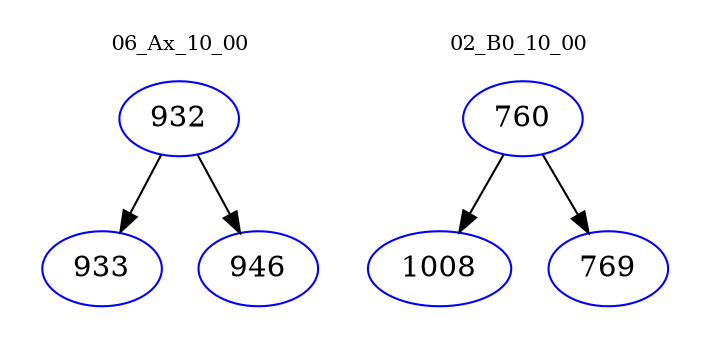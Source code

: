 digraph{
subgraph cluster_0 {
color = white
label = "06_Ax_10_00";
fontsize=10;
T0_932 [label="932", color="blue"]
T0_932 -> T0_933 [color="black"]
T0_933 [label="933", color="blue"]
T0_932 -> T0_946 [color="black"]
T0_946 [label="946", color="blue"]
}
subgraph cluster_1 {
color = white
label = "02_B0_10_00";
fontsize=10;
T1_760 [label="760", color="blue"]
T1_760 -> T1_1008 [color="black"]
T1_1008 [label="1008", color="blue"]
T1_760 -> T1_769 [color="black"]
T1_769 [label="769", color="blue"]
}
}
